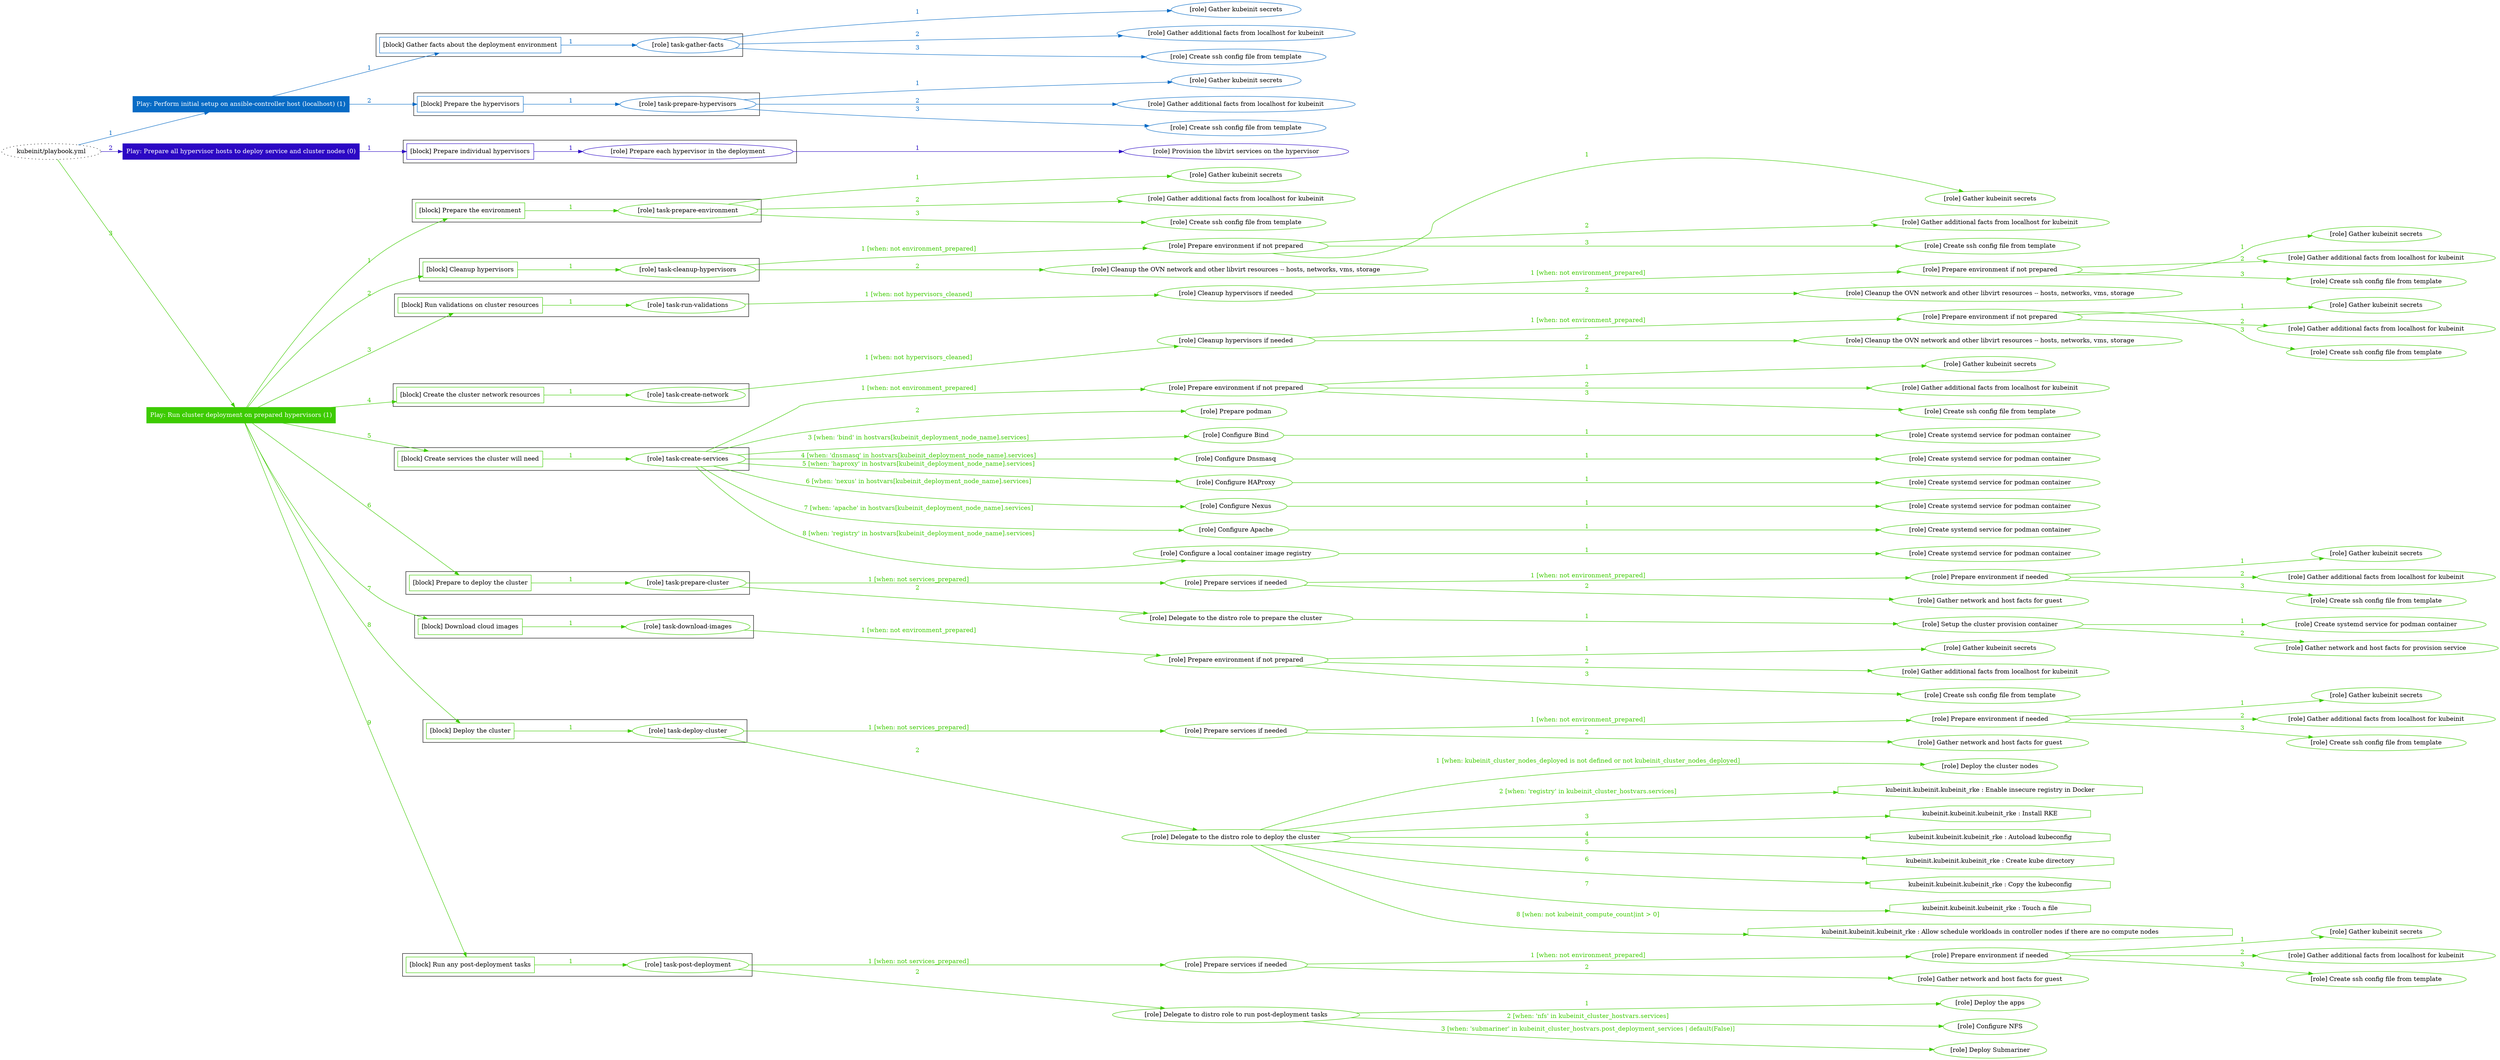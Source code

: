 digraph {
	graph [concentrate=true ordering=in rankdir=LR ratio=fill]
	edge [esep=5 sep=10]
	"kubeinit/playbook.yml" [id=root_node style=dotted]
	play_9b3dad17 [label="Play: Perform initial setup on ansible-controller host (localhost) (1)" color="#076bc5" fontcolor="#ffffff" id=play_9b3dad17 shape=box style=filled tooltip=localhost]
	"kubeinit/playbook.yml" -> play_9b3dad17 [label="1 " color="#076bc5" fontcolor="#076bc5" id=edge_4a1c4dc8 labeltooltip="1 " tooltip="1 "]
	subgraph "Gather kubeinit secrets" {
		role_dff62587 [label="[role] Gather kubeinit secrets" color="#076bc5" id=role_dff62587 tooltip="Gather kubeinit secrets"]
	}
	subgraph "Gather additional facts from localhost for kubeinit" {
		role_aa6c252a [label="[role] Gather additional facts from localhost for kubeinit" color="#076bc5" id=role_aa6c252a tooltip="Gather additional facts from localhost for kubeinit"]
	}
	subgraph "Create ssh config file from template" {
		role_f5f279b3 [label="[role] Create ssh config file from template" color="#076bc5" id=role_f5f279b3 tooltip="Create ssh config file from template"]
	}
	subgraph "task-gather-facts" {
		role_74cbb72a [label="[role] task-gather-facts" color="#076bc5" id=role_74cbb72a tooltip="task-gather-facts"]
		role_74cbb72a -> role_dff62587 [label="1 " color="#076bc5" fontcolor="#076bc5" id=edge_87137257 labeltooltip="1 " tooltip="1 "]
		role_74cbb72a -> role_aa6c252a [label="2 " color="#076bc5" fontcolor="#076bc5" id=edge_93b197cd labeltooltip="2 " tooltip="2 "]
		role_74cbb72a -> role_f5f279b3 [label="3 " color="#076bc5" fontcolor="#076bc5" id=edge_1d495848 labeltooltip="3 " tooltip="3 "]
	}
	subgraph "Gather kubeinit secrets" {
		role_1343cf9b [label="[role] Gather kubeinit secrets" color="#076bc5" id=role_1343cf9b tooltip="Gather kubeinit secrets"]
	}
	subgraph "Gather additional facts from localhost for kubeinit" {
		role_3ecde361 [label="[role] Gather additional facts from localhost for kubeinit" color="#076bc5" id=role_3ecde361 tooltip="Gather additional facts from localhost for kubeinit"]
	}
	subgraph "Create ssh config file from template" {
		role_9a1c7a7e [label="[role] Create ssh config file from template" color="#076bc5" id=role_9a1c7a7e tooltip="Create ssh config file from template"]
	}
	subgraph "task-prepare-hypervisors" {
		role_6427a60b [label="[role] task-prepare-hypervisors" color="#076bc5" id=role_6427a60b tooltip="task-prepare-hypervisors"]
		role_6427a60b -> role_1343cf9b [label="1 " color="#076bc5" fontcolor="#076bc5" id=edge_ad298121 labeltooltip="1 " tooltip="1 "]
		role_6427a60b -> role_3ecde361 [label="2 " color="#076bc5" fontcolor="#076bc5" id=edge_7ce00b4e labeltooltip="2 " tooltip="2 "]
		role_6427a60b -> role_9a1c7a7e [label="3 " color="#076bc5" fontcolor="#076bc5" id=edge_cfcd1586 labeltooltip="3 " tooltip="3 "]
	}
	subgraph "Play: Perform initial setup on ansible-controller host (localhost) (1)" {
		play_9b3dad17 -> block_ff67938b [label=1 color="#076bc5" fontcolor="#076bc5" id=edge_eeaaba03 labeltooltip=1 tooltip=1]
		subgraph cluster_block_ff67938b {
			block_ff67938b [label="[block] Gather facts about the deployment environment" color="#076bc5" id=block_ff67938b labeltooltip="Gather facts about the deployment environment" shape=box tooltip="Gather facts about the deployment environment"]
			block_ff67938b -> role_74cbb72a [label="1 " color="#076bc5" fontcolor="#076bc5" id=edge_32cfad4f labeltooltip="1 " tooltip="1 "]
		}
		play_9b3dad17 -> block_4499d2c3 [label=2 color="#076bc5" fontcolor="#076bc5" id=edge_a1eb277f labeltooltip=2 tooltip=2]
		subgraph cluster_block_4499d2c3 {
			block_4499d2c3 [label="[block] Prepare the hypervisors" color="#076bc5" id=block_4499d2c3 labeltooltip="Prepare the hypervisors" shape=box tooltip="Prepare the hypervisors"]
			block_4499d2c3 -> role_6427a60b [label="1 " color="#076bc5" fontcolor="#076bc5" id=edge_d035e9eb labeltooltip="1 " tooltip="1 "]
		}
	}
	play_97d8af7d [label="Play: Prepare all hypervisor hosts to deploy service and cluster nodes (0)" color="#2c08c4" fontcolor="#ffffff" id=play_97d8af7d shape=box style=filled tooltip="Play: Prepare all hypervisor hosts to deploy service and cluster nodes (0)"]
	"kubeinit/playbook.yml" -> play_97d8af7d [label="2 " color="#2c08c4" fontcolor="#2c08c4" id=edge_d97afcbe labeltooltip="2 " tooltip="2 "]
	subgraph "Provision the libvirt services on the hypervisor" {
		role_52442a77 [label="[role] Provision the libvirt services on the hypervisor" color="#2c08c4" id=role_52442a77 tooltip="Provision the libvirt services on the hypervisor"]
	}
	subgraph "Prepare each hypervisor in the deployment" {
		role_ff80903b [label="[role] Prepare each hypervisor in the deployment" color="#2c08c4" id=role_ff80903b tooltip="Prepare each hypervisor in the deployment"]
		role_ff80903b -> role_52442a77 [label="1 " color="#2c08c4" fontcolor="#2c08c4" id=edge_70e30f1f labeltooltip="1 " tooltip="1 "]
	}
	subgraph "Play: Prepare all hypervisor hosts to deploy service and cluster nodes (0)" {
		play_97d8af7d -> block_a56399f7 [label=1 color="#2c08c4" fontcolor="#2c08c4" id=edge_ce742dd6 labeltooltip=1 tooltip=1]
		subgraph cluster_block_a56399f7 {
			block_a56399f7 [label="[block] Prepare individual hypervisors" color="#2c08c4" id=block_a56399f7 labeltooltip="Prepare individual hypervisors" shape=box tooltip="Prepare individual hypervisors"]
			block_a56399f7 -> role_ff80903b [label="1 " color="#2c08c4" fontcolor="#2c08c4" id=edge_90c0ffcc labeltooltip="1 " tooltip="1 "]
		}
	}
	play_8bc7952a [label="Play: Run cluster deployment on prepared hypervisors (1)" color="#3dcb01" fontcolor="#ffffff" id=play_8bc7952a shape=box style=filled tooltip=localhost]
	"kubeinit/playbook.yml" -> play_8bc7952a [label="3 " color="#3dcb01" fontcolor="#3dcb01" id=edge_3e5cb4b0 labeltooltip="3 " tooltip="3 "]
	subgraph "Gather kubeinit secrets" {
		role_5780666b [label="[role] Gather kubeinit secrets" color="#3dcb01" id=role_5780666b tooltip="Gather kubeinit secrets"]
	}
	subgraph "Gather additional facts from localhost for kubeinit" {
		role_a4cde286 [label="[role] Gather additional facts from localhost for kubeinit" color="#3dcb01" id=role_a4cde286 tooltip="Gather additional facts from localhost for kubeinit"]
	}
	subgraph "Create ssh config file from template" {
		role_79c03552 [label="[role] Create ssh config file from template" color="#3dcb01" id=role_79c03552 tooltip="Create ssh config file from template"]
	}
	subgraph "task-prepare-environment" {
		role_a41d35e7 [label="[role] task-prepare-environment" color="#3dcb01" id=role_a41d35e7 tooltip="task-prepare-environment"]
		role_a41d35e7 -> role_5780666b [label="1 " color="#3dcb01" fontcolor="#3dcb01" id=edge_deb627d9 labeltooltip="1 " tooltip="1 "]
		role_a41d35e7 -> role_a4cde286 [label="2 " color="#3dcb01" fontcolor="#3dcb01" id=edge_dc05e663 labeltooltip="2 " tooltip="2 "]
		role_a41d35e7 -> role_79c03552 [label="3 " color="#3dcb01" fontcolor="#3dcb01" id=edge_76869b0b labeltooltip="3 " tooltip="3 "]
	}
	subgraph "Gather kubeinit secrets" {
		role_31b67cb0 [label="[role] Gather kubeinit secrets" color="#3dcb01" id=role_31b67cb0 tooltip="Gather kubeinit secrets"]
	}
	subgraph "Gather additional facts from localhost for kubeinit" {
		role_2b3acdeb [label="[role] Gather additional facts from localhost for kubeinit" color="#3dcb01" id=role_2b3acdeb tooltip="Gather additional facts from localhost for kubeinit"]
	}
	subgraph "Create ssh config file from template" {
		role_c9993f41 [label="[role] Create ssh config file from template" color="#3dcb01" id=role_c9993f41 tooltip="Create ssh config file from template"]
	}
	subgraph "Prepare environment if not prepared" {
		role_92e90ce8 [label="[role] Prepare environment if not prepared" color="#3dcb01" id=role_92e90ce8 tooltip="Prepare environment if not prepared"]
		role_92e90ce8 -> role_31b67cb0 [label="1 " color="#3dcb01" fontcolor="#3dcb01" id=edge_1727a998 labeltooltip="1 " tooltip="1 "]
		role_92e90ce8 -> role_2b3acdeb [label="2 " color="#3dcb01" fontcolor="#3dcb01" id=edge_8978aa9d labeltooltip="2 " tooltip="2 "]
		role_92e90ce8 -> role_c9993f41 [label="3 " color="#3dcb01" fontcolor="#3dcb01" id=edge_296c39bf labeltooltip="3 " tooltip="3 "]
	}
	subgraph "Cleanup the OVN network and other libvirt resources -- hosts, networks, vms, storage" {
		role_1099a545 [label="[role] Cleanup the OVN network and other libvirt resources -- hosts, networks, vms, storage" color="#3dcb01" id=role_1099a545 tooltip="Cleanup the OVN network and other libvirt resources -- hosts, networks, vms, storage"]
	}
	subgraph "task-cleanup-hypervisors" {
		role_d49b3fd5 [label="[role] task-cleanup-hypervisors" color="#3dcb01" id=role_d49b3fd5 tooltip="task-cleanup-hypervisors"]
		role_d49b3fd5 -> role_92e90ce8 [label="1 [when: not environment_prepared]" color="#3dcb01" fontcolor="#3dcb01" id=edge_34a97a2f labeltooltip="1 [when: not environment_prepared]" tooltip="1 [when: not environment_prepared]"]
		role_d49b3fd5 -> role_1099a545 [label="2 " color="#3dcb01" fontcolor="#3dcb01" id=edge_242141ab labeltooltip="2 " tooltip="2 "]
	}
	subgraph "Gather kubeinit secrets" {
		role_31d17689 [label="[role] Gather kubeinit secrets" color="#3dcb01" id=role_31d17689 tooltip="Gather kubeinit secrets"]
	}
	subgraph "Gather additional facts from localhost for kubeinit" {
		role_dcfd0dce [label="[role] Gather additional facts from localhost for kubeinit" color="#3dcb01" id=role_dcfd0dce tooltip="Gather additional facts from localhost for kubeinit"]
	}
	subgraph "Create ssh config file from template" {
		role_96289eec [label="[role] Create ssh config file from template" color="#3dcb01" id=role_96289eec tooltip="Create ssh config file from template"]
	}
	subgraph "Prepare environment if not prepared" {
		role_c2935c6c [label="[role] Prepare environment if not prepared" color="#3dcb01" id=role_c2935c6c tooltip="Prepare environment if not prepared"]
		role_c2935c6c -> role_31d17689 [label="1 " color="#3dcb01" fontcolor="#3dcb01" id=edge_003f5820 labeltooltip="1 " tooltip="1 "]
		role_c2935c6c -> role_dcfd0dce [label="2 " color="#3dcb01" fontcolor="#3dcb01" id=edge_800e4db4 labeltooltip="2 " tooltip="2 "]
		role_c2935c6c -> role_96289eec [label="3 " color="#3dcb01" fontcolor="#3dcb01" id=edge_d780cc1c labeltooltip="3 " tooltip="3 "]
	}
	subgraph "Cleanup the OVN network and other libvirt resources -- hosts, networks, vms, storage" {
		role_6c0827da [label="[role] Cleanup the OVN network and other libvirt resources -- hosts, networks, vms, storage" color="#3dcb01" id=role_6c0827da tooltip="Cleanup the OVN network and other libvirt resources -- hosts, networks, vms, storage"]
	}
	subgraph "Cleanup hypervisors if needed" {
		role_55d10027 [label="[role] Cleanup hypervisors if needed" color="#3dcb01" id=role_55d10027 tooltip="Cleanup hypervisors if needed"]
		role_55d10027 -> role_c2935c6c [label="1 [when: not environment_prepared]" color="#3dcb01" fontcolor="#3dcb01" id=edge_048b1ee9 labeltooltip="1 [when: not environment_prepared]" tooltip="1 [when: not environment_prepared]"]
		role_55d10027 -> role_6c0827da [label="2 " color="#3dcb01" fontcolor="#3dcb01" id=edge_6ac2465f labeltooltip="2 " tooltip="2 "]
	}
	subgraph "task-run-validations" {
		role_3e94ff58 [label="[role] task-run-validations" color="#3dcb01" id=role_3e94ff58 tooltip="task-run-validations"]
		role_3e94ff58 -> role_55d10027 [label="1 [when: not hypervisors_cleaned]" color="#3dcb01" fontcolor="#3dcb01" id=edge_7cef56e5 labeltooltip="1 [when: not hypervisors_cleaned]" tooltip="1 [when: not hypervisors_cleaned]"]
	}
	subgraph "Gather kubeinit secrets" {
		role_92c6e7a5 [label="[role] Gather kubeinit secrets" color="#3dcb01" id=role_92c6e7a5 tooltip="Gather kubeinit secrets"]
	}
	subgraph "Gather additional facts from localhost for kubeinit" {
		role_168c2e37 [label="[role] Gather additional facts from localhost for kubeinit" color="#3dcb01" id=role_168c2e37 tooltip="Gather additional facts from localhost for kubeinit"]
	}
	subgraph "Create ssh config file from template" {
		role_e04fb829 [label="[role] Create ssh config file from template" color="#3dcb01" id=role_e04fb829 tooltip="Create ssh config file from template"]
	}
	subgraph "Prepare environment if not prepared" {
		role_0199302c [label="[role] Prepare environment if not prepared" color="#3dcb01" id=role_0199302c tooltip="Prepare environment if not prepared"]
		role_0199302c -> role_92c6e7a5 [label="1 " color="#3dcb01" fontcolor="#3dcb01" id=edge_20a6b8e1 labeltooltip="1 " tooltip="1 "]
		role_0199302c -> role_168c2e37 [label="2 " color="#3dcb01" fontcolor="#3dcb01" id=edge_02a56b20 labeltooltip="2 " tooltip="2 "]
		role_0199302c -> role_e04fb829 [label="3 " color="#3dcb01" fontcolor="#3dcb01" id=edge_19ec6d3a labeltooltip="3 " tooltip="3 "]
	}
	subgraph "Cleanup the OVN network and other libvirt resources -- hosts, networks, vms, storage" {
		role_1e36be66 [label="[role] Cleanup the OVN network and other libvirt resources -- hosts, networks, vms, storage" color="#3dcb01" id=role_1e36be66 tooltip="Cleanup the OVN network and other libvirt resources -- hosts, networks, vms, storage"]
	}
	subgraph "Cleanup hypervisors if needed" {
		role_3221aacf [label="[role] Cleanup hypervisors if needed" color="#3dcb01" id=role_3221aacf tooltip="Cleanup hypervisors if needed"]
		role_3221aacf -> role_0199302c [label="1 [when: not environment_prepared]" color="#3dcb01" fontcolor="#3dcb01" id=edge_1b408b00 labeltooltip="1 [when: not environment_prepared]" tooltip="1 [when: not environment_prepared]"]
		role_3221aacf -> role_1e36be66 [label="2 " color="#3dcb01" fontcolor="#3dcb01" id=edge_078ca56a labeltooltip="2 " tooltip="2 "]
	}
	subgraph "task-create-network" {
		role_71c4fc7d [label="[role] task-create-network" color="#3dcb01" id=role_71c4fc7d tooltip="task-create-network"]
		role_71c4fc7d -> role_3221aacf [label="1 [when: not hypervisors_cleaned]" color="#3dcb01" fontcolor="#3dcb01" id=edge_038bf12d labeltooltip="1 [when: not hypervisors_cleaned]" tooltip="1 [when: not hypervisors_cleaned]"]
	}
	subgraph "Gather kubeinit secrets" {
		role_68fe7a52 [label="[role] Gather kubeinit secrets" color="#3dcb01" id=role_68fe7a52 tooltip="Gather kubeinit secrets"]
	}
	subgraph "Gather additional facts from localhost for kubeinit" {
		role_18bee2bb [label="[role] Gather additional facts from localhost for kubeinit" color="#3dcb01" id=role_18bee2bb tooltip="Gather additional facts from localhost for kubeinit"]
	}
	subgraph "Create ssh config file from template" {
		role_1ee79466 [label="[role] Create ssh config file from template" color="#3dcb01" id=role_1ee79466 tooltip="Create ssh config file from template"]
	}
	subgraph "Prepare environment if not prepared" {
		role_f94bf42c [label="[role] Prepare environment if not prepared" color="#3dcb01" id=role_f94bf42c tooltip="Prepare environment if not prepared"]
		role_f94bf42c -> role_68fe7a52 [label="1 " color="#3dcb01" fontcolor="#3dcb01" id=edge_08d90eda labeltooltip="1 " tooltip="1 "]
		role_f94bf42c -> role_18bee2bb [label="2 " color="#3dcb01" fontcolor="#3dcb01" id=edge_a5bf30e0 labeltooltip="2 " tooltip="2 "]
		role_f94bf42c -> role_1ee79466 [label="3 " color="#3dcb01" fontcolor="#3dcb01" id=edge_27533a3d labeltooltip="3 " tooltip="3 "]
	}
	subgraph "Prepare podman" {
		role_51722049 [label="[role] Prepare podman" color="#3dcb01" id=role_51722049 tooltip="Prepare podman"]
	}
	subgraph "Create systemd service for podman container" {
		role_fbd5d7b2 [label="[role] Create systemd service for podman container" color="#3dcb01" id=role_fbd5d7b2 tooltip="Create systemd service for podman container"]
	}
	subgraph "Configure Bind" {
		role_eb1ee8bf [label="[role] Configure Bind" color="#3dcb01" id=role_eb1ee8bf tooltip="Configure Bind"]
		role_eb1ee8bf -> role_fbd5d7b2 [label="1 " color="#3dcb01" fontcolor="#3dcb01" id=edge_3690cb98 labeltooltip="1 " tooltip="1 "]
	}
	subgraph "Create systemd service for podman container" {
		role_11e7999f [label="[role] Create systemd service for podman container" color="#3dcb01" id=role_11e7999f tooltip="Create systemd service for podman container"]
	}
	subgraph "Configure Dnsmasq" {
		role_d72f8108 [label="[role] Configure Dnsmasq" color="#3dcb01" id=role_d72f8108 tooltip="Configure Dnsmasq"]
		role_d72f8108 -> role_11e7999f [label="1 " color="#3dcb01" fontcolor="#3dcb01" id=edge_710532db labeltooltip="1 " tooltip="1 "]
	}
	subgraph "Create systemd service for podman container" {
		role_4ad3a261 [label="[role] Create systemd service for podman container" color="#3dcb01" id=role_4ad3a261 tooltip="Create systemd service for podman container"]
	}
	subgraph "Configure HAProxy" {
		role_5df00164 [label="[role] Configure HAProxy" color="#3dcb01" id=role_5df00164 tooltip="Configure HAProxy"]
		role_5df00164 -> role_4ad3a261 [label="1 " color="#3dcb01" fontcolor="#3dcb01" id=edge_f2168b86 labeltooltip="1 " tooltip="1 "]
	}
	subgraph "Create systemd service for podman container" {
		role_63886f13 [label="[role] Create systemd service for podman container" color="#3dcb01" id=role_63886f13 tooltip="Create systemd service for podman container"]
	}
	subgraph "Configure Nexus" {
		role_9d24d86e [label="[role] Configure Nexus" color="#3dcb01" id=role_9d24d86e tooltip="Configure Nexus"]
		role_9d24d86e -> role_63886f13 [label="1 " color="#3dcb01" fontcolor="#3dcb01" id=edge_ca0a88d8 labeltooltip="1 " tooltip="1 "]
	}
	subgraph "Create systemd service for podman container" {
		role_465a8fe5 [label="[role] Create systemd service for podman container" color="#3dcb01" id=role_465a8fe5 tooltip="Create systemd service for podman container"]
	}
	subgraph "Configure Apache" {
		role_e3c0218e [label="[role] Configure Apache" color="#3dcb01" id=role_e3c0218e tooltip="Configure Apache"]
		role_e3c0218e -> role_465a8fe5 [label="1 " color="#3dcb01" fontcolor="#3dcb01" id=edge_8d5817ef labeltooltip="1 " tooltip="1 "]
	}
	subgraph "Create systemd service for podman container" {
		role_36093416 [label="[role] Create systemd service for podman container" color="#3dcb01" id=role_36093416 tooltip="Create systemd service for podman container"]
	}
	subgraph "Configure a local container image registry" {
		role_49a2a1b1 [label="[role] Configure a local container image registry" color="#3dcb01" id=role_49a2a1b1 tooltip="Configure a local container image registry"]
		role_49a2a1b1 -> role_36093416 [label="1 " color="#3dcb01" fontcolor="#3dcb01" id=edge_15cf2dec labeltooltip="1 " tooltip="1 "]
	}
	subgraph "task-create-services" {
		role_439305c7 [label="[role] task-create-services" color="#3dcb01" id=role_439305c7 tooltip="task-create-services"]
		role_439305c7 -> role_f94bf42c [label="1 [when: not environment_prepared]" color="#3dcb01" fontcolor="#3dcb01" id=edge_c5109b08 labeltooltip="1 [when: not environment_prepared]" tooltip="1 [when: not environment_prepared]"]
		role_439305c7 -> role_51722049 [label="2 " color="#3dcb01" fontcolor="#3dcb01" id=edge_61521fd5 labeltooltip="2 " tooltip="2 "]
		role_439305c7 -> role_eb1ee8bf [label="3 [when: 'bind' in hostvars[kubeinit_deployment_node_name].services]" color="#3dcb01" fontcolor="#3dcb01" id=edge_67ce7a4b labeltooltip="3 [when: 'bind' in hostvars[kubeinit_deployment_node_name].services]" tooltip="3 [when: 'bind' in hostvars[kubeinit_deployment_node_name].services]"]
		role_439305c7 -> role_d72f8108 [label="4 [when: 'dnsmasq' in hostvars[kubeinit_deployment_node_name].services]" color="#3dcb01" fontcolor="#3dcb01" id=edge_2576d1e8 labeltooltip="4 [when: 'dnsmasq' in hostvars[kubeinit_deployment_node_name].services]" tooltip="4 [when: 'dnsmasq' in hostvars[kubeinit_deployment_node_name].services]"]
		role_439305c7 -> role_5df00164 [label="5 [when: 'haproxy' in hostvars[kubeinit_deployment_node_name].services]" color="#3dcb01" fontcolor="#3dcb01" id=edge_7b8728f5 labeltooltip="5 [when: 'haproxy' in hostvars[kubeinit_deployment_node_name].services]" tooltip="5 [when: 'haproxy' in hostvars[kubeinit_deployment_node_name].services]"]
		role_439305c7 -> role_9d24d86e [label="6 [when: 'nexus' in hostvars[kubeinit_deployment_node_name].services]" color="#3dcb01" fontcolor="#3dcb01" id=edge_a5455c9d labeltooltip="6 [when: 'nexus' in hostvars[kubeinit_deployment_node_name].services]" tooltip="6 [when: 'nexus' in hostvars[kubeinit_deployment_node_name].services]"]
		role_439305c7 -> role_e3c0218e [label="7 [when: 'apache' in hostvars[kubeinit_deployment_node_name].services]" color="#3dcb01" fontcolor="#3dcb01" id=edge_e4d748c7 labeltooltip="7 [when: 'apache' in hostvars[kubeinit_deployment_node_name].services]" tooltip="7 [when: 'apache' in hostvars[kubeinit_deployment_node_name].services]"]
		role_439305c7 -> role_49a2a1b1 [label="8 [when: 'registry' in hostvars[kubeinit_deployment_node_name].services]" color="#3dcb01" fontcolor="#3dcb01" id=edge_58767a22 labeltooltip="8 [when: 'registry' in hostvars[kubeinit_deployment_node_name].services]" tooltip="8 [when: 'registry' in hostvars[kubeinit_deployment_node_name].services]"]
	}
	subgraph "Gather kubeinit secrets" {
		role_14af4b4e [label="[role] Gather kubeinit secrets" color="#3dcb01" id=role_14af4b4e tooltip="Gather kubeinit secrets"]
	}
	subgraph "Gather additional facts from localhost for kubeinit" {
		role_9e1c3aa5 [label="[role] Gather additional facts from localhost for kubeinit" color="#3dcb01" id=role_9e1c3aa5 tooltip="Gather additional facts from localhost for kubeinit"]
	}
	subgraph "Create ssh config file from template" {
		role_f16b8294 [label="[role] Create ssh config file from template" color="#3dcb01" id=role_f16b8294 tooltip="Create ssh config file from template"]
	}
	subgraph "Prepare environment if needed" {
		role_748f6777 [label="[role] Prepare environment if needed" color="#3dcb01" id=role_748f6777 tooltip="Prepare environment if needed"]
		role_748f6777 -> role_14af4b4e [label="1 " color="#3dcb01" fontcolor="#3dcb01" id=edge_a462d2fa labeltooltip="1 " tooltip="1 "]
		role_748f6777 -> role_9e1c3aa5 [label="2 " color="#3dcb01" fontcolor="#3dcb01" id=edge_77df57cd labeltooltip="2 " tooltip="2 "]
		role_748f6777 -> role_f16b8294 [label="3 " color="#3dcb01" fontcolor="#3dcb01" id=edge_63c9b190 labeltooltip="3 " tooltip="3 "]
	}
	subgraph "Gather network and host facts for guest" {
		role_00d5bf47 [label="[role] Gather network and host facts for guest" color="#3dcb01" id=role_00d5bf47 tooltip="Gather network and host facts for guest"]
	}
	subgraph "Prepare services if needed" {
		role_d4602c6e [label="[role] Prepare services if needed" color="#3dcb01" id=role_d4602c6e tooltip="Prepare services if needed"]
		role_d4602c6e -> role_748f6777 [label="1 [when: not environment_prepared]" color="#3dcb01" fontcolor="#3dcb01" id=edge_1ac5dc5f labeltooltip="1 [when: not environment_prepared]" tooltip="1 [when: not environment_prepared]"]
		role_d4602c6e -> role_00d5bf47 [label="2 " color="#3dcb01" fontcolor="#3dcb01" id=edge_befab7d9 labeltooltip="2 " tooltip="2 "]
	}
	subgraph "Create systemd service for podman container" {
		role_d78f1720 [label="[role] Create systemd service for podman container" color="#3dcb01" id=role_d78f1720 tooltip="Create systemd service for podman container"]
	}
	subgraph "Gather network and host facts for provision service" {
		role_64dea401 [label="[role] Gather network and host facts for provision service" color="#3dcb01" id=role_64dea401 tooltip="Gather network and host facts for provision service"]
	}
	subgraph "Setup the cluster provision container" {
		role_22c782eb [label="[role] Setup the cluster provision container" color="#3dcb01" id=role_22c782eb tooltip="Setup the cluster provision container"]
		role_22c782eb -> role_d78f1720 [label="1 " color="#3dcb01" fontcolor="#3dcb01" id=edge_3bd29d40 labeltooltip="1 " tooltip="1 "]
		role_22c782eb -> role_64dea401 [label="2 " color="#3dcb01" fontcolor="#3dcb01" id=edge_3d320882 labeltooltip="2 " tooltip="2 "]
	}
	subgraph "Delegate to the distro role to prepare the cluster" {
		role_b0d65e90 [label="[role] Delegate to the distro role to prepare the cluster" color="#3dcb01" id=role_b0d65e90 tooltip="Delegate to the distro role to prepare the cluster"]
		role_b0d65e90 -> role_22c782eb [label="1 " color="#3dcb01" fontcolor="#3dcb01" id=edge_acf45c1a labeltooltip="1 " tooltip="1 "]
	}
	subgraph "task-prepare-cluster" {
		role_00d13aac [label="[role] task-prepare-cluster" color="#3dcb01" id=role_00d13aac tooltip="task-prepare-cluster"]
		role_00d13aac -> role_d4602c6e [label="1 [when: not services_prepared]" color="#3dcb01" fontcolor="#3dcb01" id=edge_8666aa96 labeltooltip="1 [when: not services_prepared]" tooltip="1 [when: not services_prepared]"]
		role_00d13aac -> role_b0d65e90 [label="2 " color="#3dcb01" fontcolor="#3dcb01" id=edge_045354c1 labeltooltip="2 " tooltip="2 "]
	}
	subgraph "Gather kubeinit secrets" {
		role_60034511 [label="[role] Gather kubeinit secrets" color="#3dcb01" id=role_60034511 tooltip="Gather kubeinit secrets"]
	}
	subgraph "Gather additional facts from localhost for kubeinit" {
		role_c3eec575 [label="[role] Gather additional facts from localhost for kubeinit" color="#3dcb01" id=role_c3eec575 tooltip="Gather additional facts from localhost for kubeinit"]
	}
	subgraph "Create ssh config file from template" {
		role_41b9fda4 [label="[role] Create ssh config file from template" color="#3dcb01" id=role_41b9fda4 tooltip="Create ssh config file from template"]
	}
	subgraph "Prepare environment if not prepared" {
		role_9070edc4 [label="[role] Prepare environment if not prepared" color="#3dcb01" id=role_9070edc4 tooltip="Prepare environment if not prepared"]
		role_9070edc4 -> role_60034511 [label="1 " color="#3dcb01" fontcolor="#3dcb01" id=edge_3243c5c3 labeltooltip="1 " tooltip="1 "]
		role_9070edc4 -> role_c3eec575 [label="2 " color="#3dcb01" fontcolor="#3dcb01" id=edge_499761b6 labeltooltip="2 " tooltip="2 "]
		role_9070edc4 -> role_41b9fda4 [label="3 " color="#3dcb01" fontcolor="#3dcb01" id=edge_69b5e195 labeltooltip="3 " tooltip="3 "]
	}
	subgraph "task-download-images" {
		role_ba0930e1 [label="[role] task-download-images" color="#3dcb01" id=role_ba0930e1 tooltip="task-download-images"]
		role_ba0930e1 -> role_9070edc4 [label="1 [when: not environment_prepared]" color="#3dcb01" fontcolor="#3dcb01" id=edge_5da7f151 labeltooltip="1 [when: not environment_prepared]" tooltip="1 [when: not environment_prepared]"]
	}
	subgraph "Gather kubeinit secrets" {
		role_92b491fa [label="[role] Gather kubeinit secrets" color="#3dcb01" id=role_92b491fa tooltip="Gather kubeinit secrets"]
	}
	subgraph "Gather additional facts from localhost for kubeinit" {
		role_a30fc2bf [label="[role] Gather additional facts from localhost for kubeinit" color="#3dcb01" id=role_a30fc2bf tooltip="Gather additional facts from localhost for kubeinit"]
	}
	subgraph "Create ssh config file from template" {
		role_f4d45fd4 [label="[role] Create ssh config file from template" color="#3dcb01" id=role_f4d45fd4 tooltip="Create ssh config file from template"]
	}
	subgraph "Prepare environment if needed" {
		role_974e10a0 [label="[role] Prepare environment if needed" color="#3dcb01" id=role_974e10a0 tooltip="Prepare environment if needed"]
		role_974e10a0 -> role_92b491fa [label="1 " color="#3dcb01" fontcolor="#3dcb01" id=edge_aa91d6f2 labeltooltip="1 " tooltip="1 "]
		role_974e10a0 -> role_a30fc2bf [label="2 " color="#3dcb01" fontcolor="#3dcb01" id=edge_84024b8f labeltooltip="2 " tooltip="2 "]
		role_974e10a0 -> role_f4d45fd4 [label="3 " color="#3dcb01" fontcolor="#3dcb01" id=edge_edb87000 labeltooltip="3 " tooltip="3 "]
	}
	subgraph "Gather network and host facts for guest" {
		role_8f1ae302 [label="[role] Gather network and host facts for guest" color="#3dcb01" id=role_8f1ae302 tooltip="Gather network and host facts for guest"]
	}
	subgraph "Prepare services if needed" {
		role_0ade986b [label="[role] Prepare services if needed" color="#3dcb01" id=role_0ade986b tooltip="Prepare services if needed"]
		role_0ade986b -> role_974e10a0 [label="1 [when: not environment_prepared]" color="#3dcb01" fontcolor="#3dcb01" id=edge_44d2e396 labeltooltip="1 [when: not environment_prepared]" tooltip="1 [when: not environment_prepared]"]
		role_0ade986b -> role_8f1ae302 [label="2 " color="#3dcb01" fontcolor="#3dcb01" id=edge_dcb7e923 labeltooltip="2 " tooltip="2 "]
	}
	subgraph "Deploy the cluster nodes" {
		role_37cde8a0 [label="[role] Deploy the cluster nodes" color="#3dcb01" id=role_37cde8a0 tooltip="Deploy the cluster nodes"]
	}
	subgraph "Delegate to the distro role to deploy the cluster" {
		role_d3c4cb2c [label="[role] Delegate to the distro role to deploy the cluster" color="#3dcb01" id=role_d3c4cb2c tooltip="Delegate to the distro role to deploy the cluster"]
		role_d3c4cb2c -> role_37cde8a0 [label="1 [when: kubeinit_cluster_nodes_deployed is not defined or not kubeinit_cluster_nodes_deployed]" color="#3dcb01" fontcolor="#3dcb01" id=edge_48a83729 labeltooltip="1 [when: kubeinit_cluster_nodes_deployed is not defined or not kubeinit_cluster_nodes_deployed]" tooltip="1 [when: kubeinit_cluster_nodes_deployed is not defined or not kubeinit_cluster_nodes_deployed]"]
		task_831bb531 [label="kubeinit.kubeinit.kubeinit_rke : Enable insecure registry in Docker" color="#3dcb01" id=task_831bb531 shape=octagon tooltip="kubeinit.kubeinit.kubeinit_rke : Enable insecure registry in Docker"]
		role_d3c4cb2c -> task_831bb531 [label="2 [when: 'registry' in kubeinit_cluster_hostvars.services]" color="#3dcb01" fontcolor="#3dcb01" id=edge_8134fb01 labeltooltip="2 [when: 'registry' in kubeinit_cluster_hostvars.services]" tooltip="2 [when: 'registry' in kubeinit_cluster_hostvars.services]"]
		task_e9326ac7 [label="kubeinit.kubeinit.kubeinit_rke : Install RKE" color="#3dcb01" id=task_e9326ac7 shape=octagon tooltip="kubeinit.kubeinit.kubeinit_rke : Install RKE"]
		role_d3c4cb2c -> task_e9326ac7 [label="3 " color="#3dcb01" fontcolor="#3dcb01" id=edge_b68ac8a7 labeltooltip="3 " tooltip="3 "]
		task_76f81805 [label="kubeinit.kubeinit.kubeinit_rke : Autoload kubeconfig" color="#3dcb01" id=task_76f81805 shape=octagon tooltip="kubeinit.kubeinit.kubeinit_rke : Autoload kubeconfig"]
		role_d3c4cb2c -> task_76f81805 [label="4 " color="#3dcb01" fontcolor="#3dcb01" id=edge_db6e6abd labeltooltip="4 " tooltip="4 "]
		task_8dc112b0 [label="kubeinit.kubeinit.kubeinit_rke : Create kube directory" color="#3dcb01" id=task_8dc112b0 shape=octagon tooltip="kubeinit.kubeinit.kubeinit_rke : Create kube directory"]
		role_d3c4cb2c -> task_8dc112b0 [label="5 " color="#3dcb01" fontcolor="#3dcb01" id=edge_251dd4ad labeltooltip="5 " tooltip="5 "]
		task_d57f43ee [label="kubeinit.kubeinit.kubeinit_rke : Copy the kubeconfig" color="#3dcb01" id=task_d57f43ee shape=octagon tooltip="kubeinit.kubeinit.kubeinit_rke : Copy the kubeconfig"]
		role_d3c4cb2c -> task_d57f43ee [label="6 " color="#3dcb01" fontcolor="#3dcb01" id=edge_a57ec4c5 labeltooltip="6 " tooltip="6 "]
		task_229bbc24 [label="kubeinit.kubeinit.kubeinit_rke : Touch a file" color="#3dcb01" id=task_229bbc24 shape=octagon tooltip="kubeinit.kubeinit.kubeinit_rke : Touch a file"]
		role_d3c4cb2c -> task_229bbc24 [label="7 " color="#3dcb01" fontcolor="#3dcb01" id=edge_76829b34 labeltooltip="7 " tooltip="7 "]
		task_b0285842 [label="kubeinit.kubeinit.kubeinit_rke : Allow schedule workloads in controller nodes if there are no compute nodes" color="#3dcb01" id=task_b0285842 shape=octagon tooltip="kubeinit.kubeinit.kubeinit_rke : Allow schedule workloads in controller nodes if there are no compute nodes"]
		role_d3c4cb2c -> task_b0285842 [label="8 [when: not kubeinit_compute_count|int > 0]" color="#3dcb01" fontcolor="#3dcb01" id=edge_121bc571 labeltooltip="8 [when: not kubeinit_compute_count|int > 0]" tooltip="8 [when: not kubeinit_compute_count|int > 0]"]
	}
	subgraph "task-deploy-cluster" {
		role_4f43f1b4 [label="[role] task-deploy-cluster" color="#3dcb01" id=role_4f43f1b4 tooltip="task-deploy-cluster"]
		role_4f43f1b4 -> role_0ade986b [label="1 [when: not services_prepared]" color="#3dcb01" fontcolor="#3dcb01" id=edge_bdcde5f1 labeltooltip="1 [when: not services_prepared]" tooltip="1 [when: not services_prepared]"]
		role_4f43f1b4 -> role_d3c4cb2c [label="2 " color="#3dcb01" fontcolor="#3dcb01" id=edge_2135b277 labeltooltip="2 " tooltip="2 "]
	}
	subgraph "Gather kubeinit secrets" {
		role_91e8eae6 [label="[role] Gather kubeinit secrets" color="#3dcb01" id=role_91e8eae6 tooltip="Gather kubeinit secrets"]
	}
	subgraph "Gather additional facts from localhost for kubeinit" {
		role_64e17b4b [label="[role] Gather additional facts from localhost for kubeinit" color="#3dcb01" id=role_64e17b4b tooltip="Gather additional facts from localhost for kubeinit"]
	}
	subgraph "Create ssh config file from template" {
		role_175d8d31 [label="[role] Create ssh config file from template" color="#3dcb01" id=role_175d8d31 tooltip="Create ssh config file from template"]
	}
	subgraph "Prepare environment if needed" {
		role_6f1bafa2 [label="[role] Prepare environment if needed" color="#3dcb01" id=role_6f1bafa2 tooltip="Prepare environment if needed"]
		role_6f1bafa2 -> role_91e8eae6 [label="1 " color="#3dcb01" fontcolor="#3dcb01" id=edge_a381b37a labeltooltip="1 " tooltip="1 "]
		role_6f1bafa2 -> role_64e17b4b [label="2 " color="#3dcb01" fontcolor="#3dcb01" id=edge_ec874e0f labeltooltip="2 " tooltip="2 "]
		role_6f1bafa2 -> role_175d8d31 [label="3 " color="#3dcb01" fontcolor="#3dcb01" id=edge_91a9aaae labeltooltip="3 " tooltip="3 "]
	}
	subgraph "Gather network and host facts for guest" {
		role_dade9f32 [label="[role] Gather network and host facts for guest" color="#3dcb01" id=role_dade9f32 tooltip="Gather network and host facts for guest"]
	}
	subgraph "Prepare services if needed" {
		role_bb41fc65 [label="[role] Prepare services if needed" color="#3dcb01" id=role_bb41fc65 tooltip="Prepare services if needed"]
		role_bb41fc65 -> role_6f1bafa2 [label="1 [when: not environment_prepared]" color="#3dcb01" fontcolor="#3dcb01" id=edge_41aa38bd labeltooltip="1 [when: not environment_prepared]" tooltip="1 [when: not environment_prepared]"]
		role_bb41fc65 -> role_dade9f32 [label="2 " color="#3dcb01" fontcolor="#3dcb01" id=edge_bcfd4fbb labeltooltip="2 " tooltip="2 "]
	}
	subgraph "Deploy the apps" {
		role_d9e40ff6 [label="[role] Deploy the apps" color="#3dcb01" id=role_d9e40ff6 tooltip="Deploy the apps"]
	}
	subgraph "Configure NFS" {
		role_8696bec7 [label="[role] Configure NFS" color="#3dcb01" id=role_8696bec7 tooltip="Configure NFS"]
	}
	subgraph "Deploy Submariner" {
		role_c7d4f547 [label="[role] Deploy Submariner" color="#3dcb01" id=role_c7d4f547 tooltip="Deploy Submariner"]
	}
	subgraph "Delegate to distro role to run post-deployment tasks" {
		role_0588e7a4 [label="[role] Delegate to distro role to run post-deployment tasks" color="#3dcb01" id=role_0588e7a4 tooltip="Delegate to distro role to run post-deployment tasks"]
		role_0588e7a4 -> role_d9e40ff6 [label="1 " color="#3dcb01" fontcolor="#3dcb01" id=edge_aeb2eb23 labeltooltip="1 " tooltip="1 "]
		role_0588e7a4 -> role_8696bec7 [label="2 [when: 'nfs' in kubeinit_cluster_hostvars.services]" color="#3dcb01" fontcolor="#3dcb01" id=edge_344d3ab7 labeltooltip="2 [when: 'nfs' in kubeinit_cluster_hostvars.services]" tooltip="2 [when: 'nfs' in kubeinit_cluster_hostvars.services]"]
		role_0588e7a4 -> role_c7d4f547 [label="3 [when: 'submariner' in kubeinit_cluster_hostvars.post_deployment_services | default(False)]" color="#3dcb01" fontcolor="#3dcb01" id=edge_303c0faf labeltooltip="3 [when: 'submariner' in kubeinit_cluster_hostvars.post_deployment_services | default(False)]" tooltip="3 [when: 'submariner' in kubeinit_cluster_hostvars.post_deployment_services | default(False)]"]
	}
	subgraph "task-post-deployment" {
		role_d060096d [label="[role] task-post-deployment" color="#3dcb01" id=role_d060096d tooltip="task-post-deployment"]
		role_d060096d -> role_bb41fc65 [label="1 [when: not services_prepared]" color="#3dcb01" fontcolor="#3dcb01" id=edge_551d0da6 labeltooltip="1 [when: not services_prepared]" tooltip="1 [when: not services_prepared]"]
		role_d060096d -> role_0588e7a4 [label="2 " color="#3dcb01" fontcolor="#3dcb01" id=edge_9160c709 labeltooltip="2 " tooltip="2 "]
	}
	subgraph "Play: Run cluster deployment on prepared hypervisors (1)" {
		play_8bc7952a -> block_f6ea72bf [label=1 color="#3dcb01" fontcolor="#3dcb01" id=edge_251eea53 labeltooltip=1 tooltip=1]
		subgraph cluster_block_f6ea72bf {
			block_f6ea72bf [label="[block] Prepare the environment" color="#3dcb01" id=block_f6ea72bf labeltooltip="Prepare the environment" shape=box tooltip="Prepare the environment"]
			block_f6ea72bf -> role_a41d35e7 [label="1 " color="#3dcb01" fontcolor="#3dcb01" id=edge_3b0b63b4 labeltooltip="1 " tooltip="1 "]
		}
		play_8bc7952a -> block_b060f7bc [label=2 color="#3dcb01" fontcolor="#3dcb01" id=edge_6530be7d labeltooltip=2 tooltip=2]
		subgraph cluster_block_b060f7bc {
			block_b060f7bc [label="[block] Cleanup hypervisors" color="#3dcb01" id=block_b060f7bc labeltooltip="Cleanup hypervisors" shape=box tooltip="Cleanup hypervisors"]
			block_b060f7bc -> role_d49b3fd5 [label="1 " color="#3dcb01" fontcolor="#3dcb01" id=edge_aa5cdb97 labeltooltip="1 " tooltip="1 "]
		}
		play_8bc7952a -> block_88780954 [label=3 color="#3dcb01" fontcolor="#3dcb01" id=edge_5edf5b52 labeltooltip=3 tooltip=3]
		subgraph cluster_block_88780954 {
			block_88780954 [label="[block] Run validations on cluster resources" color="#3dcb01" id=block_88780954 labeltooltip="Run validations on cluster resources" shape=box tooltip="Run validations on cluster resources"]
			block_88780954 -> role_3e94ff58 [label="1 " color="#3dcb01" fontcolor="#3dcb01" id=edge_65b6b893 labeltooltip="1 " tooltip="1 "]
		}
		play_8bc7952a -> block_d040cb28 [label=4 color="#3dcb01" fontcolor="#3dcb01" id=edge_b7acf027 labeltooltip=4 tooltip=4]
		subgraph cluster_block_d040cb28 {
			block_d040cb28 [label="[block] Create the cluster network resources" color="#3dcb01" id=block_d040cb28 labeltooltip="Create the cluster network resources" shape=box tooltip="Create the cluster network resources"]
			block_d040cb28 -> role_71c4fc7d [label="1 " color="#3dcb01" fontcolor="#3dcb01" id=edge_e3e01827 labeltooltip="1 " tooltip="1 "]
		}
		play_8bc7952a -> block_a45bf0c2 [label=5 color="#3dcb01" fontcolor="#3dcb01" id=edge_fae4176d labeltooltip=5 tooltip=5]
		subgraph cluster_block_a45bf0c2 {
			block_a45bf0c2 [label="[block] Create services the cluster will need" color="#3dcb01" id=block_a45bf0c2 labeltooltip="Create services the cluster will need" shape=box tooltip="Create services the cluster will need"]
			block_a45bf0c2 -> role_439305c7 [label="1 " color="#3dcb01" fontcolor="#3dcb01" id=edge_b1c1d44c labeltooltip="1 " tooltip="1 "]
		}
		play_8bc7952a -> block_6d34aabb [label=6 color="#3dcb01" fontcolor="#3dcb01" id=edge_7587d681 labeltooltip=6 tooltip=6]
		subgraph cluster_block_6d34aabb {
			block_6d34aabb [label="[block] Prepare to deploy the cluster" color="#3dcb01" id=block_6d34aabb labeltooltip="Prepare to deploy the cluster" shape=box tooltip="Prepare to deploy the cluster"]
			block_6d34aabb -> role_00d13aac [label="1 " color="#3dcb01" fontcolor="#3dcb01" id=edge_bdaf3086 labeltooltip="1 " tooltip="1 "]
		}
		play_8bc7952a -> block_cd4e6d9f [label=7 color="#3dcb01" fontcolor="#3dcb01" id=edge_dd2e5896 labeltooltip=7 tooltip=7]
		subgraph cluster_block_cd4e6d9f {
			block_cd4e6d9f [label="[block] Download cloud images" color="#3dcb01" id=block_cd4e6d9f labeltooltip="Download cloud images" shape=box tooltip="Download cloud images"]
			block_cd4e6d9f -> role_ba0930e1 [label="1 " color="#3dcb01" fontcolor="#3dcb01" id=edge_c20b58b5 labeltooltip="1 " tooltip="1 "]
		}
		play_8bc7952a -> block_1b27483b [label=8 color="#3dcb01" fontcolor="#3dcb01" id=edge_d52bcc30 labeltooltip=8 tooltip=8]
		subgraph cluster_block_1b27483b {
			block_1b27483b [label="[block] Deploy the cluster" color="#3dcb01" id=block_1b27483b labeltooltip="Deploy the cluster" shape=box tooltip="Deploy the cluster"]
			block_1b27483b -> role_4f43f1b4 [label="1 " color="#3dcb01" fontcolor="#3dcb01" id=edge_8850bb37 labeltooltip="1 " tooltip="1 "]
		}
		play_8bc7952a -> block_aa33dbf1 [label=9 color="#3dcb01" fontcolor="#3dcb01" id=edge_eaf5c39c labeltooltip=9 tooltip=9]
		subgraph cluster_block_aa33dbf1 {
			block_aa33dbf1 [label="[block] Run any post-deployment tasks" color="#3dcb01" id=block_aa33dbf1 labeltooltip="Run any post-deployment tasks" shape=box tooltip="Run any post-deployment tasks"]
			block_aa33dbf1 -> role_d060096d [label="1 " color="#3dcb01" fontcolor="#3dcb01" id=edge_463055e5 labeltooltip="1 " tooltip="1 "]
		}
	}
}
